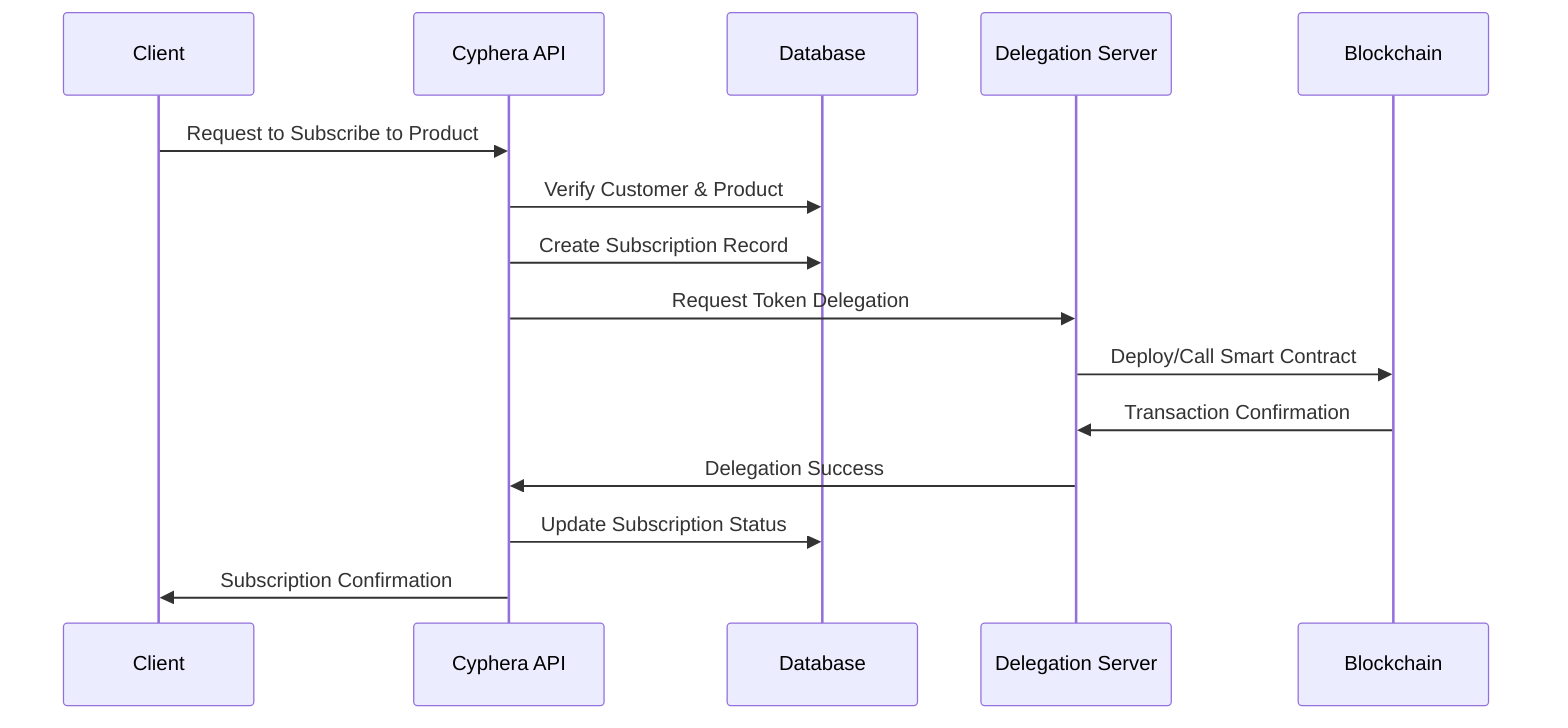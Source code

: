 sequenceDiagram
    participant Client
    participant API as Cyphera API
    participant DB as Database
    participant DS as Delegation Server
    participant BC as Blockchain
    
    Client->>API: Request to Subscribe to Product
    API->>DB: Verify Customer & Product
    API->>DB: Create Subscription Record
    API->>DS: Request Token Delegation
    DS->>BC: Deploy/Call Smart Contract
    BC->>DS: Transaction Confirmation
    DS->>API: Delegation Success
    API->>DB: Update Subscription Status
    API->>Client: Subscription Confirmation